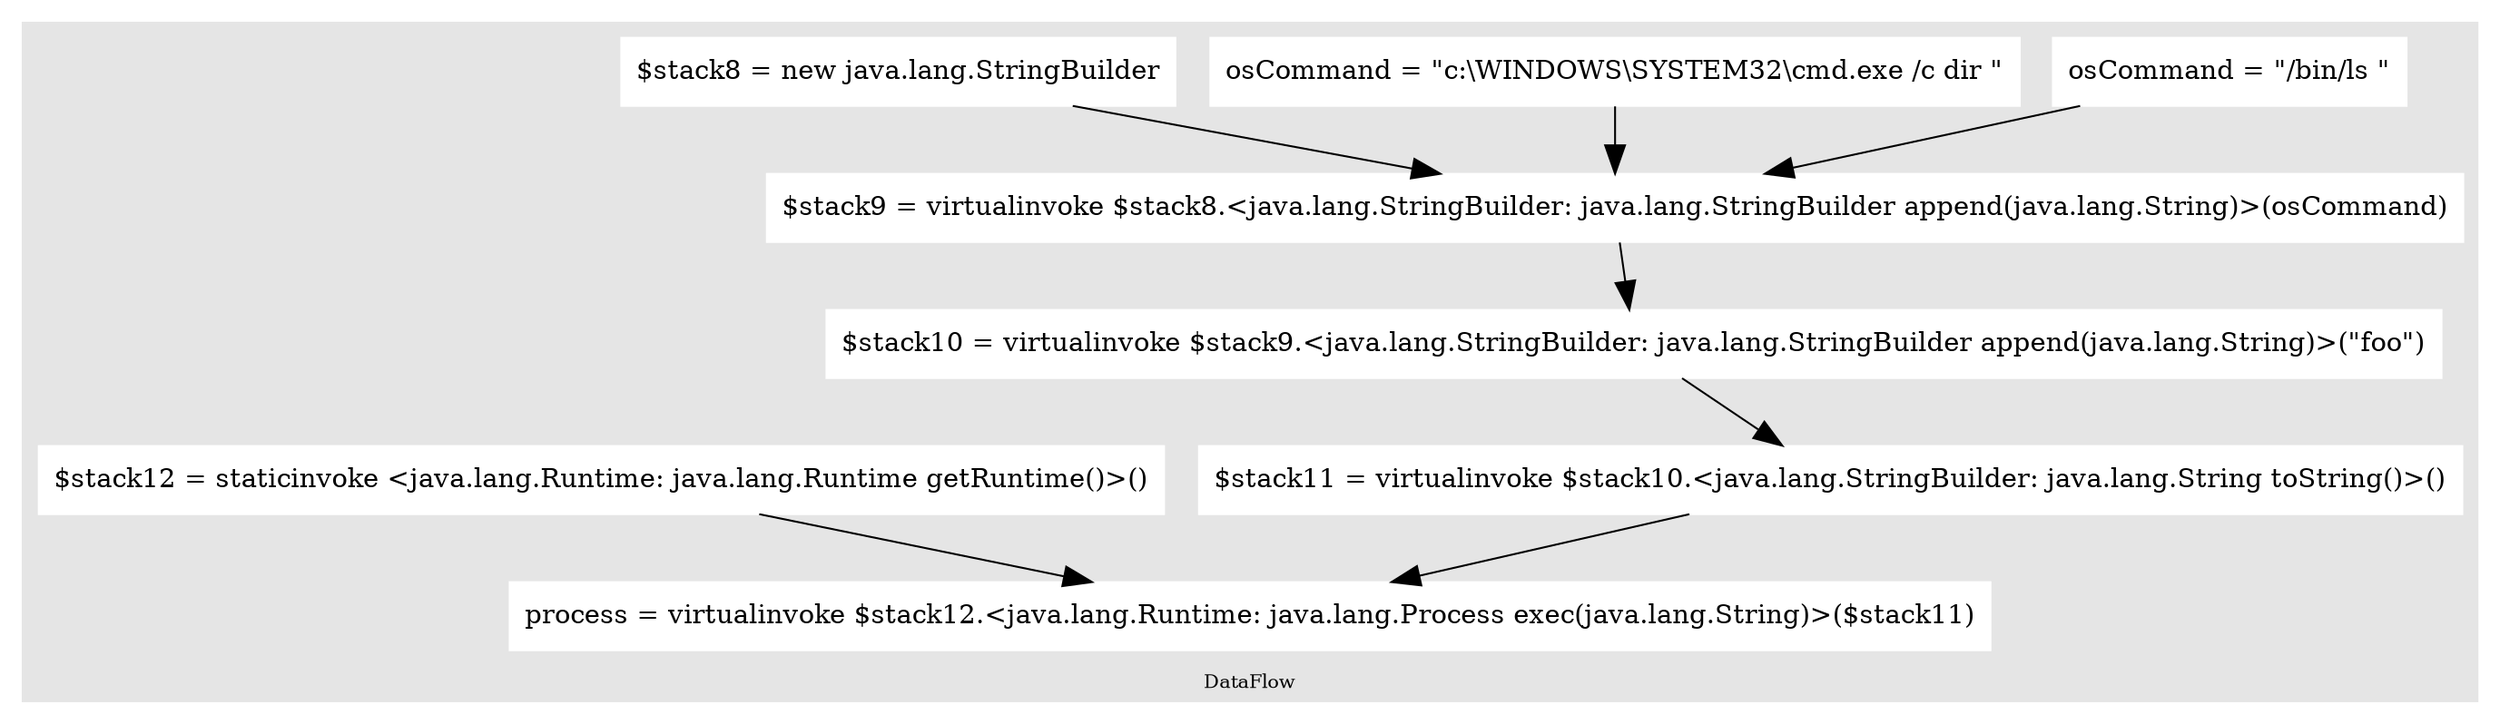 digraph G {
	compound=true
	labelloc=b
	style=filled
	color=gray90
	node [shape=box,style=filled,color=white]
	edge [fontsize=10,arrowsize=1.5,fontcolor=grey40]
	fontsize=10

	subgraph cluster_775081157 { 
		label = "DataFlow"
		718187988[label="osCommand = &quot;/bin/ls &quot;"]
		615438348[label="osCommand = &quot;c:\\WINDOWS\\SYSTEM32\\cmd.exe /c dir &quot;"]
		664792509[label="$stack8 = new java.lang.StringBuilder"]
		1965237677[label="$stack9 = virtualinvoke $stack8.&lt;java.lang.StringBuilder: java.lang.StringBuilder append(java.lang.String)&gt;(osCommand)"]
		664792509 -> 1965237677
		615438348 -> 1965237677
		718187988 -> 1965237677
		710708543[label="$stack10 = virtualinvoke $stack9.&lt;java.lang.StringBuilder: java.lang.StringBuilder append(java.lang.String)&gt;(&quot;foo&quot;)"]
		1965237677 -> 710708543
		2056031695[label="$stack11 = virtualinvoke $stack10.&lt;java.lang.StringBuilder: java.lang.String toString()&gt;()"]
		710708543 -> 2056031695
		484589713[label="$stack12 = staticinvoke &lt;java.lang.Runtime: java.lang.Runtime getRuntime()&gt;()"]
		16503286[label="process = virtualinvoke $stack12.&lt;java.lang.Runtime: java.lang.Process exec(java.lang.String)&gt;($stack11)"]
		484589713 -> 16503286
		2056031695 -> 16503286
	}

}